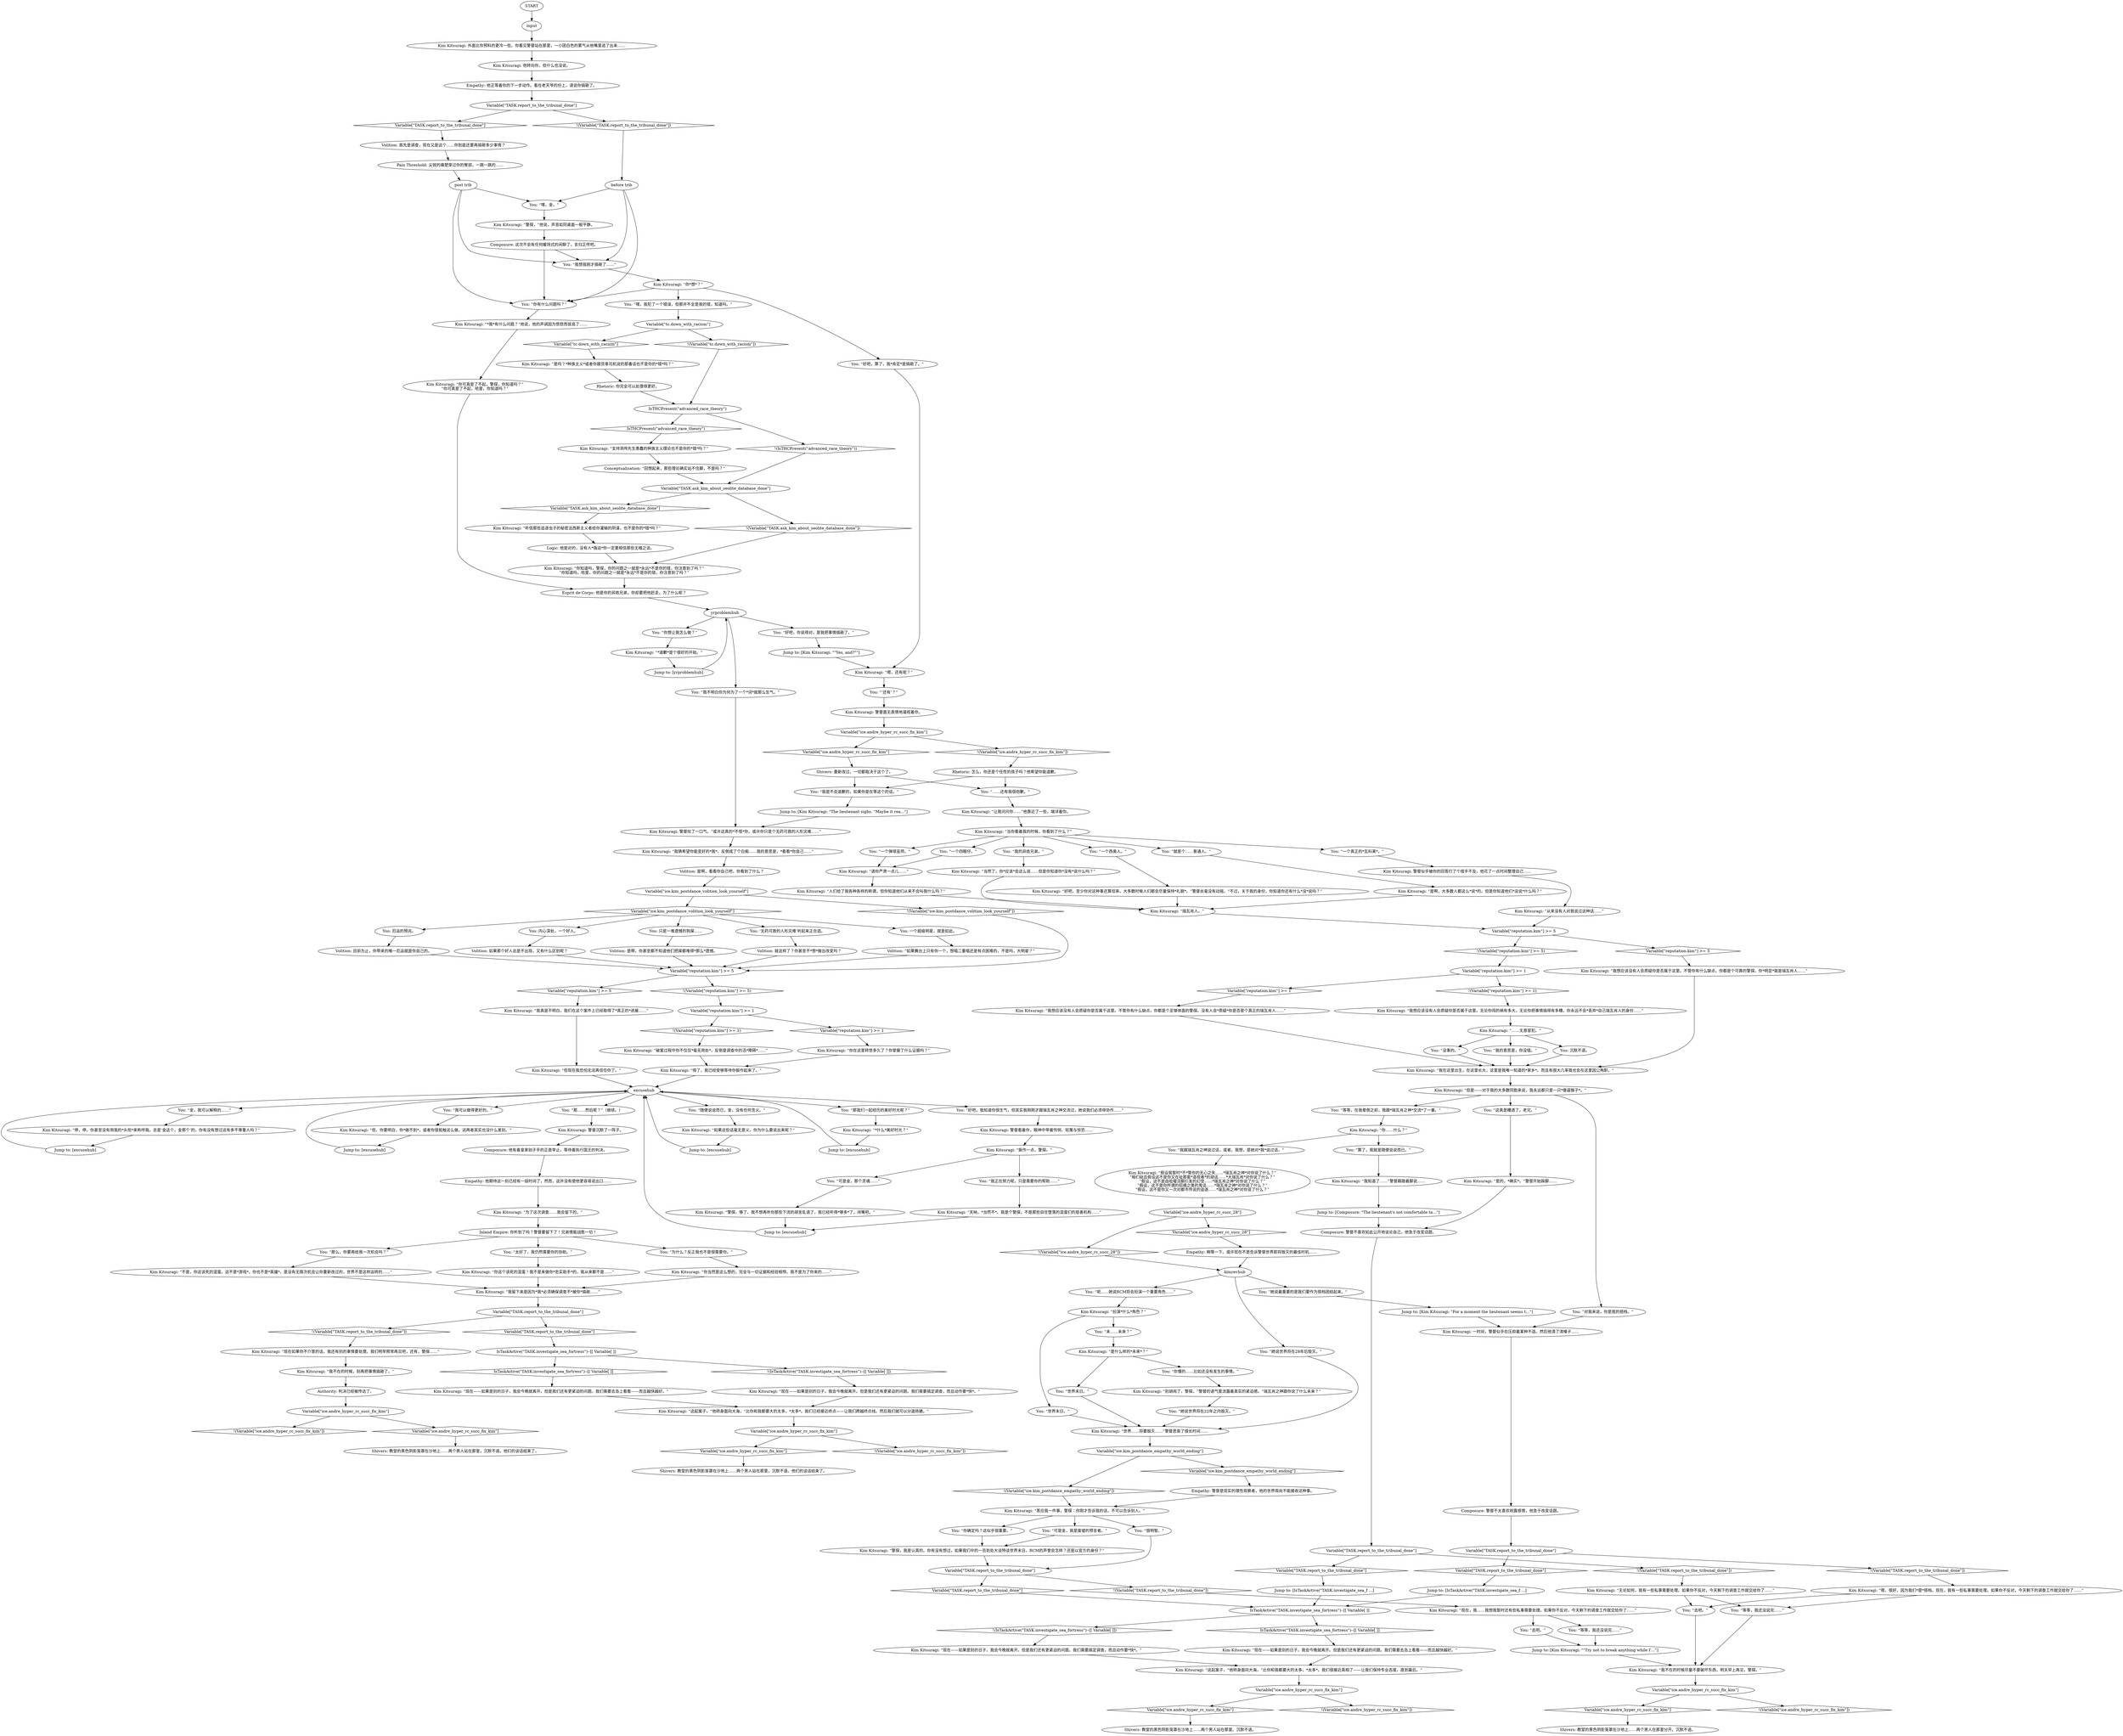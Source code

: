 # ICE / KIM RACISM FINAL TALK
# You failed the red check to get Kim to dance, and now you have to try to make amends or lose Kim's friendship forever.
# ==================================================
digraph G {
	  0 [label="START"];
	  1 [label="input"];
	  2 [label="Kim Kitsuragi: “现在——如果是别的日子，我会今晚就离开。但是我们还有更紧迫的问题。我们需要去岛上看看——而且越快越好。”"];
	  3 [label="Variable[\"TASK.report_to_the_tribunal_done\"]"];
	  4 [label="Variable[\"TASK.report_to_the_tribunal_done\"]", shape=diamond];
	  5 [label="!(Variable[\"TASK.report_to_the_tribunal_done\"])", shape=diamond];
	  6 [label="Kim Kitsuragi: 外面比你预料的更冷一些。你看见警督站在那里，一小团白色的雾气从他嘴里逃了出来……"];
	  7 [label="You: “我是不会道歉的，如果你是在等这个的话。”"];
	  8 [label="Variable[\"reputation.kim\"] >= 1"];
	  9 [label="Variable[\"reputation.kim\"] >= 1", shape=diamond];
	  10 [label="!(Variable[\"reputation.kim\"] >= 1)", shape=diamond];
	  11 [label="Kim Kitsuragi: “但现在我恐怕无法再信任你了。”"];
	  12 [label="You: “为什么？反正我也不是很需要你。”"];
	  13 [label="Kim Kitsuragi: “我不在的时候尽量不要破坏东西，明天早上再见，警探。”"];
	  14 [label="You: “随便说说而已，金，没有任何含义。”"];
	  15 [label="Kim Kitsuragi: “从来没有人对我说过这种话……”"];
	  16 [label="You: “呃……她说RCM将会扮演一个重要角色……”"];
	  17 [label="You: “她说世界将在28年后毁灭。”"];
	  18 [label="Kim Kitsuragi: “答应我一件事，警探：你刚才告诉我的话，不可以告诉别人。”"];
	  19 [label="Jump to: [IsTaskActive(\"TASK.investigate_sea_f ...]"];
	  20 [label="kimrevhub"];
	  21 [label="Kim Kitsuragi: “警探，”他说，声音如同桌面一般平静。"];
	  22 [label="You: “好吧，算了，我*肯定*是搞砸了。”"];
	  23 [label="Esprit de Corps: 他是你的异姓兄弟，你却要把他赶走。为了什么呢？"];
	  24 [label="Variable[\"TASK.ask_kim_about_seolite_database_done\"]"];
	  25 [label="Variable[\"TASK.ask_kim_about_seolite_database_done\"]", shape=diamond];
	  26 [label="!(Variable[\"TASK.ask_kim_about_seolite_database_done\"])", shape=diamond];
	  27 [label="You: “一个西奥人。”"];
	  28 [label="Logic: 他是对的，没有人*强迫*你一定要相信那些无稽之谈。"];
	  29 [label="You: “我跟瑞瓦肖之神说过话，或者，我想，是她对*我*说过话。”"];
	  30 [label="Kim Kitsuragi: “是的，*确实*。”警督开始跺脚……"];
	  31 [label="Kim Kitsuragi: “世界……将要毁灭……”警督思索了很长时间……"];
	  32 [label="Variable[\"TASK.report_to_the_tribunal_done\"]"];
	  33 [label="Variable[\"TASK.report_to_the_tribunal_done\"]", shape=diamond];
	  34 [label="!(Variable[\"TASK.report_to_the_tribunal_done\"])", shape=diamond];
	  35 [label="Shivers: 教堂的黑色阴影笼罩在沙地上……两个男人站在那里，沉默不语。他们的谈话结束了。"];
	  36 [label="Volition: 是啊，你甚至都不知道他们把屎都堆得*那么*遗憾。"];
	  37 [label="You: “嘿，我犯了一个错误，但那并不全是我的错，知道吗。”"];
	  38 [label="You: “‘还有’？”"];
	  39 [label="Kim Kitsuragi: “当你看着我的时候，你看到了什么？”"];
	  40 [label="You: “一个四眼仔。”"];
	  41 [label="Kim Kitsuragi: “无论如何，我有一些私事需要处理。如果你不反对，今天剩下的调查工作就交给你了……”"];
	  42 [label="Kim Kitsuragi: 警督似乎被你的回答打了个措手不及，他花了一点时间整理自己……"];
	  43 [label="Variable[\"TASK.report_to_the_tribunal_done\"]"];
	  44 [label="Variable[\"TASK.report_to_the_tribunal_done\"]", shape=diamond];
	  45 [label="!(Variable[\"TASK.report_to_the_tribunal_done\"])", shape=diamond];
	  46 [label="You: “金，我可以解释的……”"];
	  47 [label="Shivers: 教堂的黑色阴影笼罩在沙地上……两个男人站在那里，沉默不语。他们的谈话结束了。"];
	  48 [label="Variable[\"reputation.kim\"] >= 5"];
	  49 [label="Variable[\"reputation.kim\"] >= 5", shape=diamond];
	  50 [label="!(Variable[\"reputation.kim\"] >= 5)", shape=diamond];
	  51 [label="Kim Kitsuragi: “我想应该没有人会质疑你是否属于这里。不管你有什么缺点，你都是个足够体面的警探。没有人会*质疑*你是否是个真正的瑞瓦肖人……”"];
	  52 [label="Kim Kitsuragi: “如果这些话毫无意义，你为什么要说出来呢？”"];
	  53 [label="Variable[\"TASK.report_to_the_tribunal_done\"]"];
	  54 [label="Variable[\"TASK.report_to_the_tribunal_done\"]", shape=diamond];
	  55 [label="!(Variable[\"TASK.report_to_the_tribunal_done\"])", shape=diamond];
	  56 [label="IsTHCPresent(\"advanced_race_theory\")"];
	  57 [label="IsTHCPresent(\"advanced_race_theory\")", shape=diamond];
	  58 [label="!(IsTHCPresent(\"advanced_race_theory\"))", shape=diamond];
	  59 [label="Variable[\"ice.kim_postdance_volition_look_yourself\"]"];
	  60 [label="Variable[\"ice.kim_postdance_volition_look_yourself\"]", shape=diamond];
	  61 [label="!(Variable[\"ice.kim_postdance_volition_look_yourself\"])", shape=diamond];
	  62 [label="Kim Kitsuragi: “天呐，*当然不*。我是个警探，不是那些自甘堕落的混蛋们的慈善机构……”"];
	  63 [label="Kim Kitsuragi: “你这个该死的混蛋！我不是来做你*忠实助手*的，我从来都不是……”"];
	  64 [label="Kim Kitsuragi: “我在这里出生，在这里长大，这里是我唯一知道的*家乡*。而且有很大几率我也会在这里因公殉职。”"];
	  65 [label="Kim Kitsuragi: “我不在的时候，别再把事情搞砸了。”"];
	  66 [label="Shivers: 教堂的黑色阴影笼罩在沙地上……两个男人在那里分开。沉默不语。"];
	  67 [label="Empathy: 警督是现实的理性观察者，他的世界观尚不能接收这种事。"];
	  68 [label="Jump to: [Kim Kitsuragi: \"\"Try not to break anything while I'...\"]"];
	  69 [label="Kim Kitsuragi: “是吗？*种族主义*或者你跟货車司机说的那番话也不是你的*错*吗？”"];
	  70 [label="Kim Kitsuragi: 警督面无表情地凝视着你。"];
	  71 [label="yrproblemhub"];
	  72 [label="Kim Kitsuragi: “我猜希望你能变好的*我*，反倒成了个白痴……我的意思是，*看看*你自己……”"];
	  73 [label="You: “去吧。”"];
	  74 [label="Composure: 警督不太喜欢袒露感情，他急于改变话题。"];
	  75 [label="Kim Kitsuragi: “扮演*什么*角色？”"];
	  76 [label="IsTaskActive(\"TASK.investigate_sea_fortress\")--[[ Variable[ ]]"];
	  77 [label="IsTaskActive(\"TASK.investigate_sea_fortress\")--[[ Variable[ ]]", shape=diamond];
	  78 [label="!(IsTaskActive(\"TASK.investigate_sea_fortress\")--[[ Variable[ ]])", shape=diamond];
	  79 [label="You: ”她说最重要的是我们要作为搭档团结起来。“"];
	  80 [label="Kim Kitsuragi: 他转向你，但什么也没说。"];
	  81 [label="Kim Kitsuragi: “支持测颅先生愚蠢的种族主义理论也不是你的*错*吗？”"];
	  82 [label="Kim Kitsuragi: 警督沉默了一阵子。"];
	  83 [label="You: “那么，你要再给我一次机会吗？”"];
	  84 [label="You: “对我来说，你是我的搭档。”"];
	  85 [label="Kim Kitsuragi: “我知道了……”警督踢踏着脚说……"];
	  86 [label="Composure: 警督不喜欢如此公开地谈论自己，他急于改变话题。"];
	  87 [label="Kim Kitsuragi: “警探，我是认真的。你有没有想过，如果我们中的一员到处大谈特谈世界末日，RCM的声誉会怎样？还是以官方的身份？”"];
	  88 [label="Kim Kitsuragi: “听信那些追逐虫子的秘密法西斯主义者给你灌输的阴谋，也不是你的*错*吗？”"];
	  89 [label="You: “就是个……普通人。”"];
	  90 [label="You: “好吧，你说得对，是我把事情搞砸了。”"];
	  91 [label="Jump to: [yrproblemhub]"];
	  92 [label="You: “那……然后呢？”（继续。）"];
	  93 [label="Kim Kitsuragi: “振作一点，警探。”"];
	  94 [label="You: “我正在努力呢，只是需要你的帮助……”"];
	  95 [label="Kim Kitsuragi: “你当然是这么想的，完全与一切证据和经验相悖。我不是为了你来的……”"];
	  96 [label="Jump to: [excusehub]"];
	  97 [label="Jump to: [excusehub]"];
	  98 [label="Kim Kitsuragi: “嗯，很好，因为我们*是*搭档。现在，我有一些私事需要处理。如果你不反对，今天剩下的调查工作就交给你了……”"];
	  99 [label="You: “世界末日。”"];
	  100 [label="Empathy: 他正等着你的下一步动作。看在老天爷的份上，请说你搞砸了。"];
	  101 [label="Kim Kitsuragi: “嗯，还有呢？”"];
	  102 [label="Shivers: 重新改过，一切都取决于这个了。"];
	  103 [label="Empathy: 他期待这一刻已经有一段时间了，然而，这并没有使他更容易说出口……"];
	  104 [label="Kim Kitsuragi: “*什么*美好时光？”"];
	  105 [label="Jump to: [excusehub]"];
	  106 [label="You: “世界末日。”"];
	  107 [label="You: “你确定吗？这似乎很重要。”"];
	  108 [label="Variable[\"ice.andre_hyper_rc_succ_fix_kim\"]"];
	  109 [label="Variable[\"ice.andre_hyper_rc_succ_fix_kim\"]", shape=diamond];
	  110 [label="!(Variable[\"ice.andre_hyper_rc_succ_fix_kim\"])", shape=diamond];
	  111 [label="Jump to: [Kim Kitsuragi: \"\"Yes, and?\"\"]"];
	  112 [label="Kim Kitsuragi: 警督看着你，眼神中带着怜悯、轻蔑与惊恐……"];
	  114 [label="Volition: 目前为止，你带来的唯一厄运就是你自己的。"];
	  115 [label="Kim Kitsuragi: “瑞瓦肖人。”"];
	  116 [label="Kim Kitsuragi: “我想应该没有人会质疑你是否属于这里。不管你有什么缺点，你都是个可靠的警探。你*明显*就是瑞瓦肖人……”"];
	  117 [label="You: “很明智。”"];
	  118 [label="Kim Kitsuragi: “现在——如果是别的日子，我会今晚就离开。但是我们还有更紧迫的问题。我们需要搞定调查，而且动作要*快*。”"];
	  119 [label="Variable[\"ice.andre_hyper_rc_succ_fix_kim\"]"];
	  120 [label="Variable[\"ice.andre_hyper_rc_succ_fix_kim\"]", shape=diamond];
	  121 [label="!(Variable[\"ice.andre_hyper_rc_succ_fix_kim\"])", shape=diamond];
	  122 [label="Kim Kitsuragi: “你*想*？”"];
	  123 [label="You: “……还有我很抱歉。”"];
	  124 [label="Kim Kitsuragi: “*道歉*是个很好的开始。”"];
	  125 [label="Kim Kitsuragi: “是啊，大多数人都这么*说*的。但是你知道他们*没说*什么吗？”"];
	  126 [label="You: 内心深处，一个好人。"];
	  127 [label="Volition: “如果舞台上只有你一个，想唱二重唱还是有点困难的，不是吗，大明星？”"];
	  128 [label="Authority: 判决已经被传达了。"];
	  129 [label="Kim Kitsuragi: “……无意冒犯。”"];
	  130 [label="Variable[\"ice.andre_hyper_rc_succ_fix_kim\"]"];
	  131 [label="Variable[\"ice.andre_hyper_rc_succ_fix_kim\"]", shape=diamond];
	  132 [label="!(Variable[\"ice.andre_hyper_rc_succ_fix_kim\"])", shape=diamond];
	  133 [label="Kim Kitsuragi: “假设我暂时*不*管你的无心之失……*瑞瓦肖之神*对你说了什么？”\n“咱们姑且假设这不是你又在扯那套*遥视者*的胡话……*大瑞瓦肖*对你说了什么？”\n“假设，这不是由吡嚯浣酮引发的幻觉……*瑞瓦肖之神*对你说了什么？”\n”假设，这不是你所谓的招魂之类的鬼话……*瑞瓦肖之神*对你说了什么？”\n“假设，这不是你又一次对都市传说的追逐……*瑞瓦肖之神*对你说了什么？”"];
	  134 [label="You: “未……未来？”"];
	  135 [label="Kim Kitsuragi: “别胡闹了，警探。”警督的语气里流露着真实的紧迫感。“瑞瓦肖之神跟你说了什么未来？”"];
	  136 [label="You: “可是金，我是废墟的预言者。”"];
	  137 [label="You: 只是一堆遗憾的狗屎……"];
	  138 [label="Jump to: [Kim Kitsuragi: \"For a moment the lieutenant seems t...\"]"];
	  139 [label="Variable[\"tc.down_with_racism\"]"];
	  140 [label="Variable[\"tc.down_with_racism\"]", shape=diamond];
	  141 [label="!(Variable[\"tc.down_with_racism\"])", shape=diamond];
	  142 [label="Kim Kitsuragi: “好吧，至少你对这种事还算坦率。大多数时候人们都会尽量保持*礼貌*。”警督丝毫没有动摇。“不过，关于我的身份，你知道你还有什么*没*说吗？”"];
	  143 [label="Jump to: [Kim Kitsuragi: \"The lieutenant sighs. \"Maybe it rea...\"]"];
	  144 [label="Kim Kitsuragi: “现在如果你不介意的话，我还有别的事情要处理。我们明早照常再见吧，还有，警探……”"];
	  145 [label="Jump to: [excusehub]"];
	  146 [label="Variable[\"reputation.kim\"] >= 1"];
	  147 [label="Variable[\"reputation.kim\"] >= 1", shape=diamond];
	  148 [label="!(Variable[\"reputation.kim\"] >= 1)", shape=diamond];
	  149 [label="Variable[\"ice.andre_hyper_rc_succ_fix_kim\"]"];
	  150 [label="Variable[\"ice.andre_hyper_rc_succ_fix_kim\"]", shape=diamond];
	  151 [label="!(Variable[\"ice.andre_hyper_rc_succ_fix_kim\"])", shape=diamond];
	  152 [label="You: “你有什么问题吗？”"];
	  153 [label="You: “你想让我怎么做？”"];
	  154 [label="Rhetoric: 你完全可以处理得更好。"];
	  155 [label="Volition: 如果那个好人总是不出现，又有什么区别呢？"];
	  156 [label="Kim Kitsuragi: “停，停，你甚至没有用我的*头衔*来称呼我。总是‘金这个，金那个’的，你有没有想过这有多不尊重人吗？”"];
	  157 [label="Kim Kitsuragi: “但，你要明白，你*做不到*，或者你很抵触这么做。这两者其实也没什么差别。”"];
	  158 [label="Kim Kitsuragi: “我留下来是因为*我*必须确保调查不*被你*搞砸……”"];
	  159 [label="You: “没事的。”"];
	  160 [label="You: “一个真正的*瓦科莱*。”"];
	  161 [label="Jump to: [IsTaskActive(\"TASK.investigate_sea_f ...]"];
	  162 [label="Kim Kitsuragi: “这起案子，”他转身面向大海，“比你和我都要大的太多，*太多*。我们已经接近终点——让我们跨越终点线。然后我们就可以分道扬镳。”"];
	  163 [label="Rhetoric: 怎么，你还是个任性的孩子吗？他希望你能道歉。"];
	  164 [label="Kim Kitsuragi: “当然了，你*应该*会这么说……但是你知道你*没有*说什么吗？”"];
	  165 [label="Kim Kitsuragi: “我真是不明白，我们在这个案件上已经取得了*真正的*进展……”"];
	  166 [label="Kim Kitsuragi: “不是，你这该死的混蛋。这不是*游戏*，你也不是*英雄*，是没有无限次机会让你重新改过的，世界不是这样运转的……”"];
	  167 [label="Empathy: 稍等一下。或许现在不是告诉警督世界即将毁灭的最佳时机……"];
	  168 [label="Kim Kitsuragi: “现在，我……我想我暂时还有些私事需要处理。如果你不反对，今天剩下的调查工作就交给你了……”"];
	  169 [label="Pain Threshold: 尖锐的痛楚穿过你的臀部，一跳一跳的……"];
	  170 [label="Kim Kitsuragi: “这起案子，”他转身面向大海，“比你和我都要大的太多，*太多*。我们很接近真相了——让我们保持专业态度，直到最后。”"];
	  171 [label="You: “嘿，金。”"];
	  172 [label="Kim Kitsuragi: “你知道吗，警探，你的问题之一就是*永远*不是你的错，你注意到了吗？”\n“你知道吗，哈里，你的问题之一就是*永远*不是你的错，你注意到了吗？”"];
	  173 [label="Conceptualization: “回想起来，那些理论确实站不住脚，不是吗？”"];
	  174 [label="You: ‘无药可救的人形灾难’听起来正合适。"];
	  175 [label="You: 一个超级明星，就是如此。"];
	  176 [label="Kim Kitsuragi: “为了这次调查……我会留下的。”"];
	  177 [label="You: “好吧，我知道你很生气，但其实我刚刚才跟瑞瓦肖之神交流过，她说我们必须得协作……”"];
	  178 [label="You: “太好了，我仍然需要你的协助。”"];
	  179 [label="Kim Kitsuragi: “但是——对于我的大多数同胞来说，我永远都只是一只*傻逼猴子*。”"];
	  180 [label="You: “等等，在我晕倒之前，我跟*瑞瓦肖之神*交流*了一番。”"];
	  181 [label="Kim Kitsuragi: “你……什么？”"];
	  182 [label="You: “等等，我还没说完……”"];
	  183 [label="Jump to: [Composure: \"The lieutenant's not comfortable ta...\"]"];
	  184 [label="post trib"];
	  185 [label="Kim Kitsuragi: 警督叹了一口气。“或许这真的*不怪*你，或许你只是个无药可救的人形灾难……”"];
	  186 [label="Volition: 是啊，看看你自己吧，你看到了什么？"];
	  187 [label="Variable[\"reputation.kim\"] >= 5"];
	  188 [label="Variable[\"reputation.kim\"] >= 5", shape=diamond];
	  189 [label="!(Variable[\"reputation.kim\"] >= 5)", shape=diamond];
	  190 [label="Kim Kitsuragi: “破案过程中你不仅仅*毫无用处*，反倒是调查中的活*障碍*……”"];
	  191 [label="You: “可是金，那个灵魂……”"];
	  192 [label="Composure: 他有着皇家刽子手的正直举止，等待着执行国王的判决。"];
	  193 [label="Jump to: [excusehub]"];
	  194 [label="You: “这真是糟透了，老兄。”"];
	  195 [label="Kim Kitsuragi: 一时间，警督似乎在压抑着某种不适。然后他清了清嗓子……"];
	  196 [label="You: “那我们一起经历的美好时光呢？”"];
	  197 [label="Variable[\"TASK.report_to_the_tribunal_done\"]"];
	  198 [label="Variable[\"TASK.report_to_the_tribunal_done\"]", shape=diamond];
	  199 [label="!(Variable[\"TASK.report_to_the_tribunal_done\"])", shape=diamond];
	  200 [label="Shivers: 教堂的黑色阴影笼罩在沙地上……两个男人站在那里。沉默不语。"];
	  201 [label="IsTaskActive(\"TASK.investigate_sea_fortress\")--[[ Variable[ ]]"];
	  202 [label="IsTaskActive(\"TASK.investigate_sea_fortress\")--[[ Variable[ ]]", shape=diamond];
	  203 [label="!(IsTaskActive(\"TASK.investigate_sea_fortress\")--[[ Variable[ ]])", shape=diamond];
	  204 [label="You: “我想我刚才搞砸了……”"];
	  205 [label="Kim Kitsuragi: “你可真是了不起，警探，你知道吗？”\n“你可真是了不起，哈里，你知道吗？”"];
	  206 [label="Kim Kitsuragi: “你在这里转悠多久了？你掌握了什么证据吗？”"];
	  207 [label="Kim Kitsuragi: “得了，我已经受够等待你振作起来了。”"];
	  208 [label="You: “我的意思是，你没错。”"];
	  209 [label="excusehub"];
	  210 [label="You: “她说世界将在22年之内毁灭。”"];
	  211 [label="Variable[\"ice.kim_postdance_empathy_world_ending\"]"];
	  212 [label="Variable[\"ice.kim_postdance_empathy_world_ending\"]", shape=diamond];
	  213 [label="!(Variable[\"ice.kim_postdance_empathy_world_ending\"])", shape=diamond];
	  214 [label="You: “去吧。”"];
	  215 [label="Kim Kitsuragi: “现在——如果是别的日子，我会今晚就离开。但是我们还有更紧迫的问题。我们需要搞定调查，而且动作要*快*。”"];
	  216 [label="before trib"];
	  217 [label="You: “我不明白你为何为了一个*词*就那么生气。”"];
	  218 [label="Kim Kitsuragi: “让我问问你……”他靠近了一些，端详着你。"];
	  219 [label="You: “我的异姓兄弟。”"];
	  220 [label="Kim Kitsuragi: “请你严肃一点儿……”"];
	  221 [label="Volition: 就这样了？你甚至不*想*做出改变吗？"];
	  222 [label="You: 沉默不语。"];
	  223 [label="Kim Kitsuragi: “是什么样的*未来*？”"];
	  224 [label="Variable[\"ice.andre_hyper_rc_succ_fix_kim\"]"];
	  225 [label="Variable[\"ice.andre_hyper_rc_succ_fix_kim\"]", shape=diamond];
	  226 [label="!(Variable[\"ice.andre_hyper_rc_succ_fix_kim\"])", shape=diamond];
	  227 [label="Variable[\"ice.andre_hyper_rc_succ_28\"]"];
	  228 [label="Variable[\"ice.andre_hyper_rc_succ_28\"]", shape=diamond];
	  229 [label="!(Variable[\"ice.andre_hyper_rc_succ_28\"])", shape=diamond];
	  230 [label="Composure: 这次不会有任何暖场式的闲聊了，言归正传吧。"];
	  231 [label="Kim Kitsuragi: “*我*有什么问题？”他说，他的声调因为愤怒而拔高了……"];
	  232 [label="You: “我可以做得更好的。”"];
	  233 [label="Kim Kitsuragi: “警探，够了。我不想再听你那些下流的胡言乱语了，我已经听得*够多*了，闭嘴吧。”"];
	  234 [label="Inland Empire: 你听到了吗？警督要留下了！兄弟情能战胜一切！"];
	  235 [label="Kim Kitsuragi: “我想应该没有人会质疑你是否属于这里。无论你闯的祸有多大，无论你把事情搞得有多糟，你永远不会*丢弃*自己瑞瓦肖人的身份……”"];
	  236 [label="Kim Kitsuragi: “人们给了我各种各样的称谓，但你知道他们从来不会叫我什么吗？”"];
	  237 [label="You: “算了，我就是随便说说而已。”"];
	  238 [label="You: “你懂的……比如还没有发生的事情。”"];
	  239 [label="You: “等等，我还没说完……”"];
	  240 [label="Volition: 首先是调查，现在又是这个……你到底还要再搞砸多少事情？"];
	  241 [label="Kim Kitsuragi: “现在——如果是别的日子，我会今晚就离开。但是我们还有更紧迫的问题。我们需要去岛上看看——而且越快越好。”"];
	  242 [label="You: “一个弹球巫师。”"];
	  243 [label="You: 厄运的预兆。"];
	  0 -> 1
	  1 -> 6
	  2 -> 170
	  3 -> 4
	  3 -> 5
	  4 -> 19
	  5 -> 98
	  6 -> 80
	  7 -> 143
	  8 -> 9
	  8 -> 10
	  9 -> 206
	  10 -> 190
	  11 -> 209
	  12 -> 95
	  13 -> 149
	  14 -> 52
	  15 -> 48
	  16 -> 75
	  17 -> 31
	  18 -> 136
	  18 -> 107
	  18 -> 117
	  19 -> 76
	  20 -> 16
	  20 -> 17
	  20 -> 79
	  21 -> 230
	  22 -> 101
	  23 -> 71
	  24 -> 25
	  24 -> 26
	  25 -> 88
	  26 -> 172
	  27 -> 142
	  28 -> 172
	  29 -> 133
	  30 -> 86
	  31 -> 211
	  32 -> 33
	  32 -> 34
	  33 -> 240
	  34 -> 216
	  36 -> 187
	  37 -> 139
	  38 -> 70
	  39 -> 160
	  39 -> 40
	  39 -> 219
	  39 -> 242
	  39 -> 89
	  39 -> 27
	  40 -> 220
	  41 -> 73
	  41 -> 182
	  42 -> 15
	  43 -> 44
	  43 -> 45
	  44 -> 201
	  45 -> 144
	  46 -> 156
	  48 -> 49
	  48 -> 50
	  49 -> 116
	  50 -> 146
	  51 -> 64
	  52 -> 105
	  53 -> 54
	  53 -> 55
	  54 -> 76
	  55 -> 168
	  56 -> 57
	  56 -> 58
	  57 -> 81
	  58 -> 24
	  59 -> 60
	  59 -> 61
	  60 -> 137
	  60 -> 174
	  60 -> 175
	  60 -> 243
	  60 -> 126
	  61 -> 187
	  62 -> 96
	  63 -> 158
	  64 -> 179
	  65 -> 128
	  67 -> 18
	  68 -> 13
	  69 -> 154
	  70 -> 108
	  71 -> 153
	  71 -> 90
	  71 -> 217
	  72 -> 186
	  73 -> 13
	  74 -> 3
	  75 -> 99
	  75 -> 134
	  76 -> 77
	  76 -> 78
	  77 -> 2
	  78 -> 118
	  79 -> 138
	  80 -> 100
	  81 -> 173
	  82 -> 192
	  83 -> 166
	  84 -> 195
	  85 -> 183
	  86 -> 197
	  87 -> 53
	  88 -> 28
	  89 -> 125
	  90 -> 111
	  91 -> 71
	  92 -> 82
	  93 -> 94
	  93 -> 191
	  94 -> 62
	  95 -> 158
	  96 -> 209
	  97 -> 209
	  98 -> 73
	  98 -> 182
	  99 -> 31
	  100 -> 32
	  101 -> 38
	  102 -> 123
	  102 -> 7
	  103 -> 176
	  104 -> 97
	  105 -> 209
	  106 -> 31
	  107 -> 87
	  108 -> 109
	  108 -> 110
	  109 -> 102
	  110 -> 163
	  111 -> 101
	  112 -> 93
	  114 -> 187
	  115 -> 48
	  116 -> 64
	  117 -> 53
	  118 -> 170
	  119 -> 120
	  119 -> 121
	  120 -> 200
	  122 -> 152
	  122 -> 37
	  122 -> 22
	  123 -> 218
	  124 -> 91
	  125 -> 115
	  126 -> 155
	  127 -> 187
	  128 -> 130
	  129 -> 208
	  129 -> 222
	  129 -> 159
	  130 -> 131
	  130 -> 132
	  131 -> 47
	  133 -> 227
	  134 -> 223
	  135 -> 210
	  136 -> 87
	  137 -> 36
	  138 -> 195
	  139 -> 140
	  139 -> 141
	  140 -> 69
	  141 -> 56
	  142 -> 115
	  143 -> 185
	  144 -> 65
	  145 -> 209
	  146 -> 147
	  146 -> 148
	  147 -> 51
	  148 -> 235
	  149 -> 150
	  149 -> 151
	  150 -> 66
	  152 -> 231
	  153 -> 124
	  154 -> 56
	  155 -> 187
	  156 -> 193
	  157 -> 145
	  158 -> 43
	  159 -> 64
	  160 -> 42
	  161 -> 76
	  162 -> 224
	  163 -> 123
	  163 -> 7
	  164 -> 115
	  165 -> 11
	  166 -> 158
	  167 -> 20
	  168 -> 214
	  168 -> 239
	  169 -> 184
	  170 -> 119
	  171 -> 21
	  172 -> 23
	  173 -> 24
	  174 -> 221
	  175 -> 127
	  176 -> 234
	  177 -> 112
	  178 -> 63
	  179 -> 194
	  179 -> 180
	  179 -> 84
	  180 -> 181
	  181 -> 237
	  181 -> 29
	  182 -> 13
	  183 -> 86
	  184 -> 152
	  184 -> 171
	  184 -> 204
	  185 -> 72
	  186 -> 59
	  187 -> 188
	  187 -> 189
	  188 -> 165
	  189 -> 8
	  190 -> 207
	  191 -> 233
	  192 -> 103
	  193 -> 209
	  194 -> 30
	  195 -> 74
	  196 -> 104
	  197 -> 198
	  197 -> 199
	  198 -> 161
	  199 -> 41
	  201 -> 202
	  201 -> 203
	  202 -> 241
	  203 -> 215
	  204 -> 122
	  205 -> 23
	  206 -> 207
	  207 -> 209
	  208 -> 64
	  209 -> 196
	  209 -> 232
	  209 -> 46
	  209 -> 14
	  209 -> 177
	  209 -> 92
	  210 -> 31
	  211 -> 212
	  211 -> 213
	  212 -> 67
	  213 -> 18
	  214 -> 68
	  215 -> 162
	  216 -> 152
	  216 -> 171
	  216 -> 204
	  217 -> 185
	  218 -> 39
	  219 -> 164
	  220 -> 236
	  221 -> 187
	  222 -> 64
	  223 -> 106
	  223 -> 238
	  224 -> 225
	  224 -> 226
	  225 -> 35
	  227 -> 228
	  227 -> 229
	  228 -> 167
	  229 -> 20
	  230 -> 152
	  230 -> 204
	  231 -> 205
	  232 -> 157
	  233 -> 96
	  234 -> 178
	  234 -> 83
	  234 -> 12
	  235 -> 129
	  236 -> 115
	  237 -> 85
	  238 -> 135
	  239 -> 68
	  240 -> 169
	  241 -> 162
	  242 -> 220
	  243 -> 114
}


